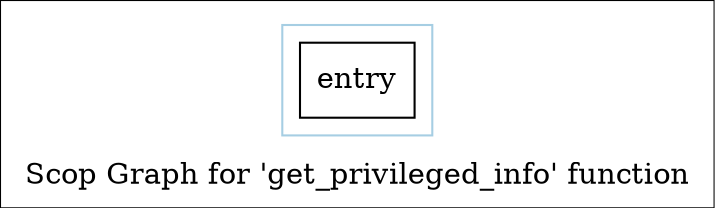 digraph "Scop Graph for 'get_privileged_info' function" {
	label="Scop Graph for 'get_privileged_info' function";

	Node0x1a55900 [shape=record,label="{entry}"];
	colorscheme = "paired12"
        subgraph cluster_0x1a59770 {
          label = "";
          style = solid;
          color = 1
          Node0x1a55900;
        }
}
